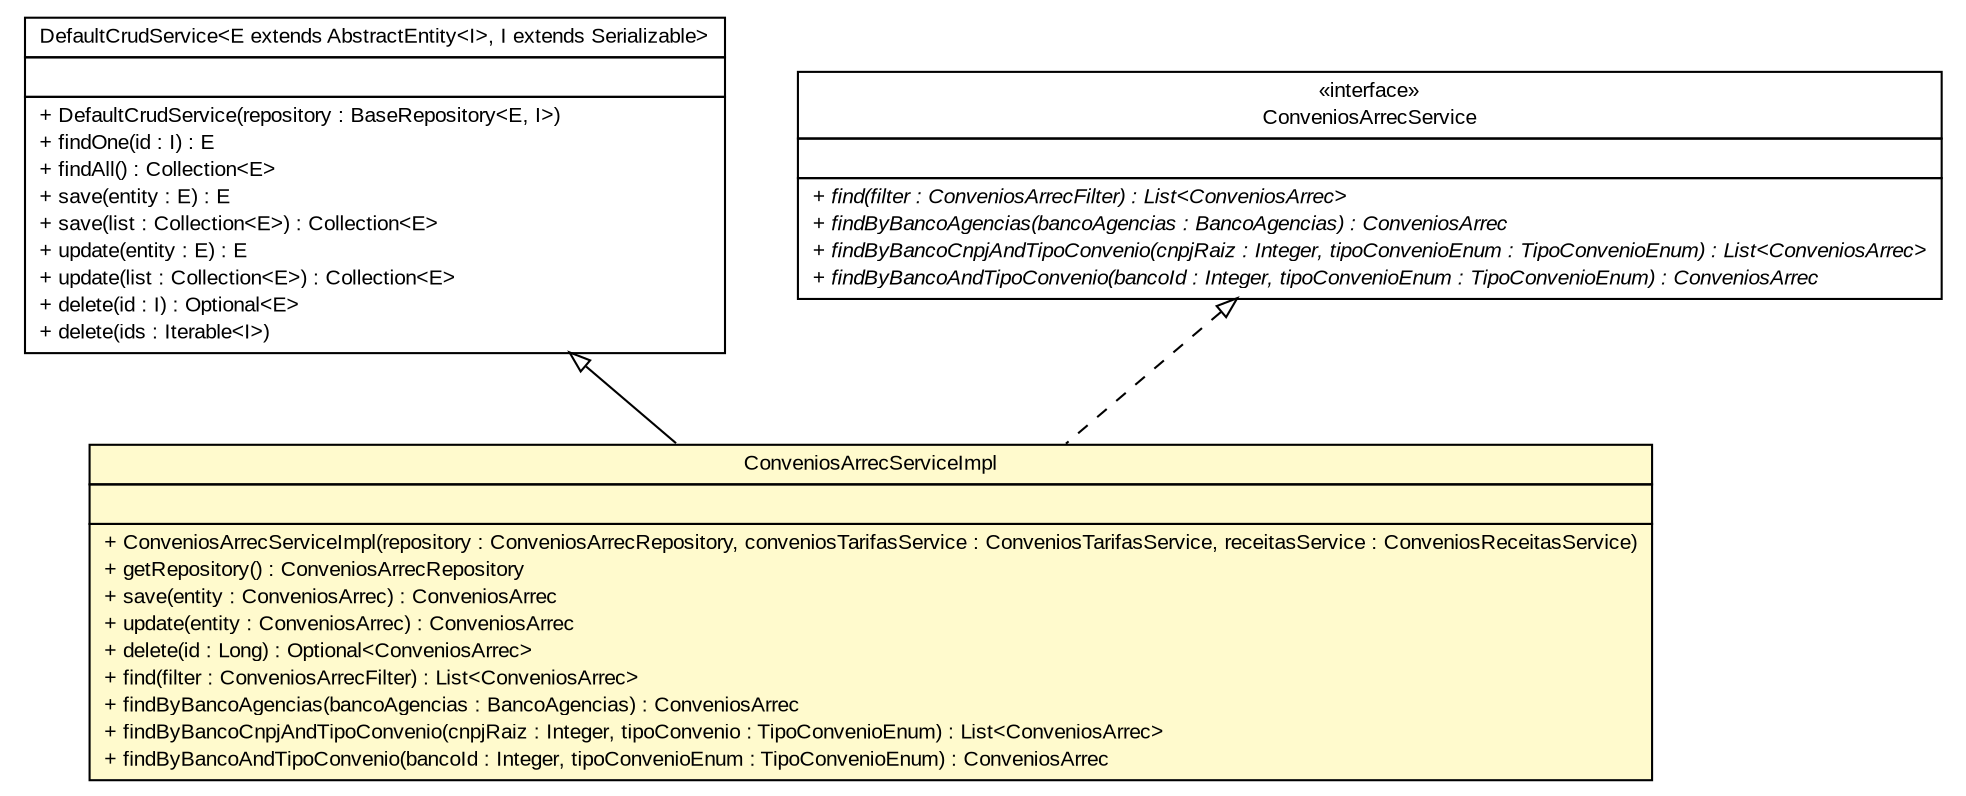 #!/usr/local/bin/dot
#
# Class diagram 
# Generated by UMLGraph version R5_6 (http://www.umlgraph.org/)
#

digraph G {
	edge [fontname="arial",fontsize=10,labelfontname="arial",labelfontsize=10];
	node [fontname="arial",fontsize=10,shape=plaintext];
	nodesep=0.25;
	ranksep=0.5;
	// br.gov.to.sefaz.business.service.impl.DefaultCrudService<E extends br.gov.to.sefaz.persistence.entity.AbstractEntity<I>, I extends java.io.Serializable>
	c389985 [label=<<table title="br.gov.to.sefaz.business.service.impl.DefaultCrudService" border="0" cellborder="1" cellspacing="0" cellpadding="2" port="p" href="../../../../../business/service/impl/DefaultCrudService.html">
		<tr><td><table border="0" cellspacing="0" cellpadding="1">
<tr><td align="center" balign="center"> DefaultCrudService&lt;E extends AbstractEntity&lt;I&gt;, I extends Serializable&gt; </td></tr>
		</table></td></tr>
		<tr><td><table border="0" cellspacing="0" cellpadding="1">
<tr><td align="left" balign="left">  </td></tr>
		</table></td></tr>
		<tr><td><table border="0" cellspacing="0" cellpadding="1">
<tr><td align="left" balign="left"> + DefaultCrudService(repository : BaseRepository&lt;E, I&gt;) </td></tr>
<tr><td align="left" balign="left"> + findOne(id : I) : E </td></tr>
<tr><td align="left" balign="left"> + findAll() : Collection&lt;E&gt; </td></tr>
<tr><td align="left" balign="left"> + save(entity : E) : E </td></tr>
<tr><td align="left" balign="left"> + save(list : Collection&lt;E&gt;) : Collection&lt;E&gt; </td></tr>
<tr><td align="left" balign="left"> + update(entity : E) : E </td></tr>
<tr><td align="left" balign="left"> + update(list : Collection&lt;E&gt;) : Collection&lt;E&gt; </td></tr>
<tr><td align="left" balign="left"> + delete(id : I) : Optional&lt;E&gt; </td></tr>
<tr><td align="left" balign="left"> + delete(ids : Iterable&lt;I&gt;) </td></tr>
		</table></td></tr>
		</table>>, URL="../../../../../business/service/impl/DefaultCrudService.html", fontname="arial", fontcolor="black", fontsize=10.0];
	// br.gov.to.sefaz.arr.parametros.business.service.ConveniosArrecService
	c390393 [label=<<table title="br.gov.to.sefaz.arr.parametros.business.service.ConveniosArrecService" border="0" cellborder="1" cellspacing="0" cellpadding="2" port="p" href="../ConveniosArrecService.html">
		<tr><td><table border="0" cellspacing="0" cellpadding="1">
<tr><td align="center" balign="center"> &#171;interface&#187; </td></tr>
<tr><td align="center" balign="center"> ConveniosArrecService </td></tr>
		</table></td></tr>
		<tr><td><table border="0" cellspacing="0" cellpadding="1">
<tr><td align="left" balign="left">  </td></tr>
		</table></td></tr>
		<tr><td><table border="0" cellspacing="0" cellpadding="1">
<tr><td align="left" balign="left"><font face="arial italic" point-size="10.0"> + find(filter : ConveniosArrecFilter) : List&lt;ConveniosArrec&gt; </font></td></tr>
<tr><td align="left" balign="left"><font face="arial italic" point-size="10.0"> + findByBancoAgencias(bancoAgencias : BancoAgencias) : ConveniosArrec </font></td></tr>
<tr><td align="left" balign="left"><font face="arial italic" point-size="10.0"> + findByBancoCnpjAndTipoConvenio(cnpjRaiz : Integer, tipoConvenioEnum : TipoConvenioEnum) : List&lt;ConveniosArrec&gt; </font></td></tr>
<tr><td align="left" balign="left"><font face="arial italic" point-size="10.0"> + findByBancoAndTipoConvenio(bancoId : Integer, tipoConvenioEnum : TipoConvenioEnum) : ConveniosArrec </font></td></tr>
		</table></td></tr>
		</table>>, URL="../ConveniosArrecService.html", fontname="arial", fontcolor="black", fontsize=10.0];
	// br.gov.to.sefaz.arr.parametros.business.service.impl.ConveniosArrecServiceImpl
	c390420 [label=<<table title="br.gov.to.sefaz.arr.parametros.business.service.impl.ConveniosArrecServiceImpl" border="0" cellborder="1" cellspacing="0" cellpadding="2" port="p" bgcolor="lemonChiffon" href="./ConveniosArrecServiceImpl.html">
		<tr><td><table border="0" cellspacing="0" cellpadding="1">
<tr><td align="center" balign="center"> ConveniosArrecServiceImpl </td></tr>
		</table></td></tr>
		<tr><td><table border="0" cellspacing="0" cellpadding="1">
<tr><td align="left" balign="left">  </td></tr>
		</table></td></tr>
		<tr><td><table border="0" cellspacing="0" cellpadding="1">
<tr><td align="left" balign="left"> + ConveniosArrecServiceImpl(repository : ConveniosArrecRepository, conveniosTarifasService : ConveniosTarifasService, receitasService : ConveniosReceitasService) </td></tr>
<tr><td align="left" balign="left"> + getRepository() : ConveniosArrecRepository </td></tr>
<tr><td align="left" balign="left"> + save(entity : ConveniosArrec) : ConveniosArrec </td></tr>
<tr><td align="left" balign="left"> + update(entity : ConveniosArrec) : ConveniosArrec </td></tr>
<tr><td align="left" balign="left"> + delete(id : Long) : Optional&lt;ConveniosArrec&gt; </td></tr>
<tr><td align="left" balign="left"> + find(filter : ConveniosArrecFilter) : List&lt;ConveniosArrec&gt; </td></tr>
<tr><td align="left" balign="left"> + findByBancoAgencias(bancoAgencias : BancoAgencias) : ConveniosArrec </td></tr>
<tr><td align="left" balign="left"> + findByBancoCnpjAndTipoConvenio(cnpjRaiz : Integer, tipoConvenio : TipoConvenioEnum) : List&lt;ConveniosArrec&gt; </td></tr>
<tr><td align="left" balign="left"> + findByBancoAndTipoConvenio(bancoId : Integer, tipoConvenioEnum : TipoConvenioEnum) : ConveniosArrec </td></tr>
		</table></td></tr>
		</table>>, URL="./ConveniosArrecServiceImpl.html", fontname="arial", fontcolor="black", fontsize=10.0];
	//br.gov.to.sefaz.arr.parametros.business.service.impl.ConveniosArrecServiceImpl extends br.gov.to.sefaz.business.service.impl.DefaultCrudService<br.gov.to.sefaz.arr.persistence.entity.ConveniosArrec, java.lang.Long>
	c389985:p -> c390420:p [dir=back,arrowtail=empty];
	//br.gov.to.sefaz.arr.parametros.business.service.impl.ConveniosArrecServiceImpl implements br.gov.to.sefaz.arr.parametros.business.service.ConveniosArrecService
	c390393:p -> c390420:p [dir=back,arrowtail=empty,style=dashed];
}

